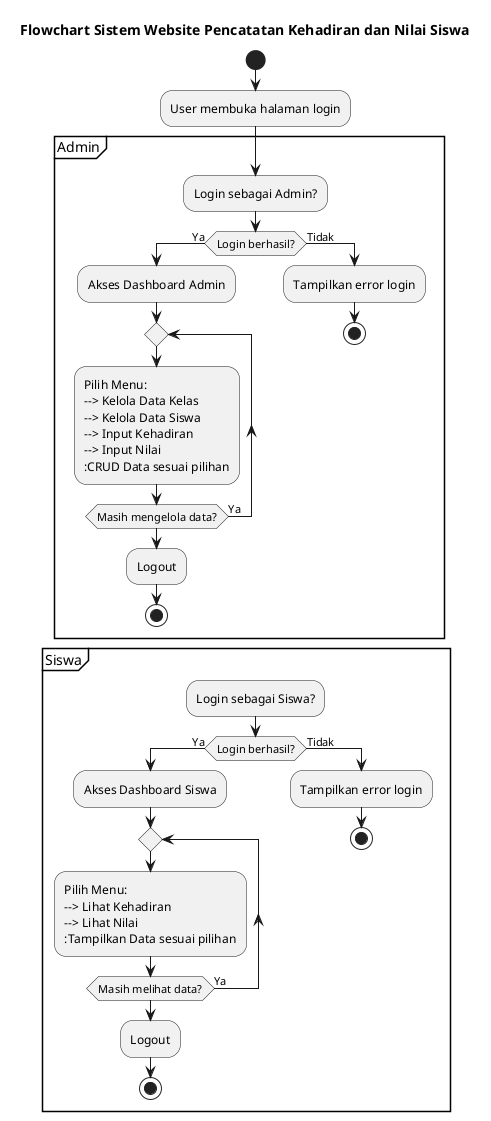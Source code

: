@startuml
title Flowchart Sistem Website Pencatatan Kehadiran dan Nilai Siswa

start

:User membuka halaman login;

partition Admin {
    :Login sebagai Admin?;
    if (Login berhasil?) then (Ya)
        :Akses Dashboard Admin;
        repeat
            :Pilih Menu:
            --> Kelola Data Kelas
            --> Kelola Data Siswa
            --> Input Kehadiran
            --> Input Nilai
            :CRUD Data sesuai pilihan;
        repeat while (Masih mengelola data?) is (Ya)
        :Logout;
        stop
    else (Tidak)
        :Tampilkan error login;
        stop
    endif
}

partition Siswa {
    :Login sebagai Siswa?;
    if (Login berhasil?) then (Ya)
        :Akses Dashboard Siswa;
        repeat
            :Pilih Menu:
            --> Lihat Kehadiran
            --> Lihat Nilai
            :Tampilkan Data sesuai pilihan;
        repeat while (Masih melihat data?) is (Ya)
        :Logout;
        stop
    else (Tidak)
        :Tampilkan error login;
        stop
    endif
}

@enduml